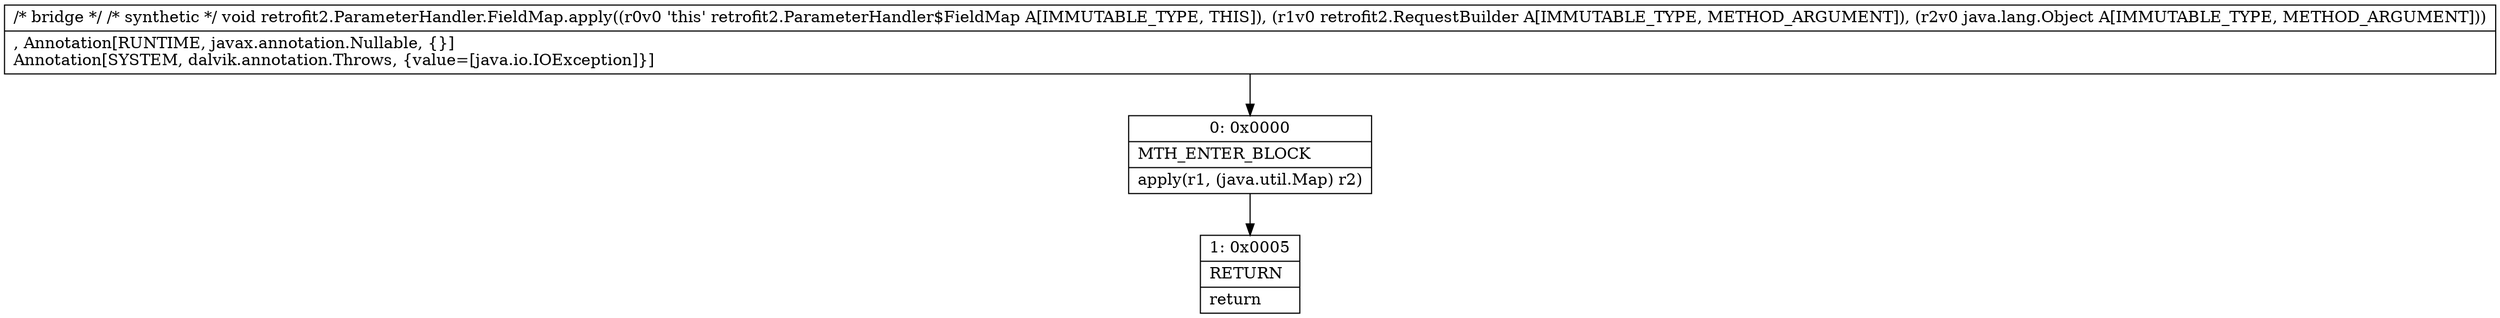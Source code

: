 digraph "CFG forretrofit2.ParameterHandler.FieldMap.apply(Lretrofit2\/RequestBuilder;Ljava\/lang\/Object;)V" {
Node_0 [shape=record,label="{0\:\ 0x0000|MTH_ENTER_BLOCK\l|apply(r1, (java.util.Map) r2)\l}"];
Node_1 [shape=record,label="{1\:\ 0x0005|RETURN\l|return\l}"];
MethodNode[shape=record,label="{\/* bridge *\/ \/* synthetic *\/ void retrofit2.ParameterHandler.FieldMap.apply((r0v0 'this' retrofit2.ParameterHandler$FieldMap A[IMMUTABLE_TYPE, THIS]), (r1v0 retrofit2.RequestBuilder A[IMMUTABLE_TYPE, METHOD_ARGUMENT]), (r2v0 java.lang.Object A[IMMUTABLE_TYPE, METHOD_ARGUMENT]))  | , Annotation[RUNTIME, javax.annotation.Nullable, \{\}]\lAnnotation[SYSTEM, dalvik.annotation.Throws, \{value=[java.io.IOException]\}]\l}"];
MethodNode -> Node_0;
Node_0 -> Node_1;
}

